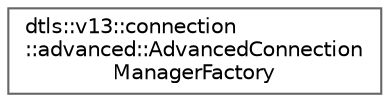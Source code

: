 digraph "Graphical Class Hierarchy"
{
 // LATEX_PDF_SIZE
  bgcolor="transparent";
  edge [fontname=Helvetica,fontsize=10,labelfontname=Helvetica,labelfontsize=10];
  node [fontname=Helvetica,fontsize=10,shape=box,height=0.2,width=0.4];
  rankdir="LR";
  Node0 [id="Node000000",label="dtls::v13::connection\l::advanced::AdvancedConnection\lManagerFactory",height=0.2,width=0.4,color="grey40", fillcolor="white", style="filled",URL="$classdtls_1_1v13_1_1connection_1_1advanced_1_1AdvancedConnectionManagerFactory.html",tooltip="Advanced connection manager factory."];
}
